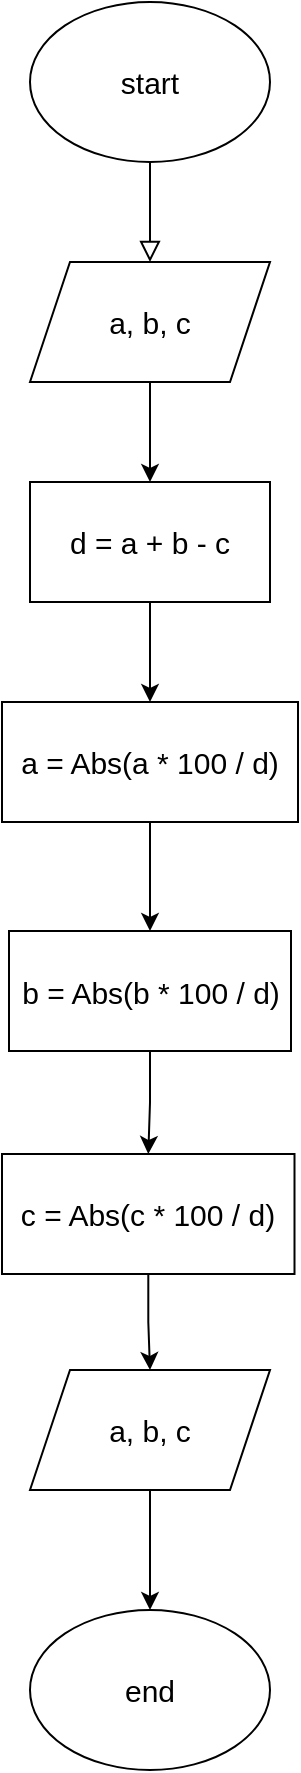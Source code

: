 <mxfile version="15.2.9" type="device"><diagram id="C5RBs43oDa-KdzZeNtuy" name="Page-1"><mxGraphModel dx="616" dy="663" grid="1" gridSize="12" guides="1" tooltips="1" connect="1" arrows="1" fold="1" page="1" pageScale="1" pageWidth="827" pageHeight="1169" math="0" shadow="0"><root><mxCell id="WIyWlLk6GJQsqaUBKTNV-0"/><mxCell id="WIyWlLk6GJQsqaUBKTNV-1" parent="WIyWlLk6GJQsqaUBKTNV-0"/><mxCell id="WIyWlLk6GJQsqaUBKTNV-2" value="" style="rounded=0;html=1;jettySize=auto;orthogonalLoop=1;fontSize=15;endArrow=block;endFill=0;endSize=8;strokeWidth=1;shadow=0;labelBackgroundColor=none;edgeStyle=orthogonalEdgeStyle;" parent="WIyWlLk6GJQsqaUBKTNV-1" source="cl69aAhma6m4aJ8VvfkR-2" target="cl69aAhma6m4aJ8VvfkR-3" edge="1"><mxGeometry relative="1" as="geometry"><mxPoint x="334" y="190" as="sourcePoint"/><mxPoint x="414" y="250" as="targetPoint"/><Array as="points"/></mxGeometry></mxCell><mxCell id="cl69aAhma6m4aJ8VvfkR-2" value="start" style="ellipse;whiteSpace=wrap;html=1;fontSize=15;" vertex="1" parent="WIyWlLk6GJQsqaUBKTNV-1"><mxGeometry x="354" y="120" width="120" height="80" as="geometry"/></mxCell><mxCell id="cl69aAhma6m4aJ8VvfkR-7" style="edgeStyle=orthogonalEdgeStyle;rounded=0;orthogonalLoop=1;jettySize=auto;html=1;fontSize=15;" edge="1" parent="WIyWlLk6GJQsqaUBKTNV-1" source="cl69aAhma6m4aJ8VvfkR-3" target="cl69aAhma6m4aJ8VvfkR-5"><mxGeometry relative="1" as="geometry"/></mxCell><mxCell id="cl69aAhma6m4aJ8VvfkR-3" value="a, b, c" style="shape=parallelogram;perimeter=parallelogramPerimeter;whiteSpace=wrap;html=1;fixedSize=1;fontSize=15;" vertex="1" parent="WIyWlLk6GJQsqaUBKTNV-1"><mxGeometry x="354" y="250" width="120" height="60" as="geometry"/></mxCell><mxCell id="cl69aAhma6m4aJ8VvfkR-8" style="edgeStyle=orthogonalEdgeStyle;rounded=0;orthogonalLoop=1;jettySize=auto;html=1;fontSize=15;" edge="1" parent="WIyWlLk6GJQsqaUBKTNV-1" source="cl69aAhma6m4aJ8VvfkR-5" target="cl69aAhma6m4aJ8VvfkR-6"><mxGeometry relative="1" as="geometry"/></mxCell><mxCell id="cl69aAhma6m4aJ8VvfkR-5" value="d = a + b - c" style="rounded=0;whiteSpace=wrap;html=1;fontSize=15;" vertex="1" parent="WIyWlLk6GJQsqaUBKTNV-1"><mxGeometry x="354" y="360" width="120" height="60" as="geometry"/></mxCell><mxCell id="cl69aAhma6m4aJ8VvfkR-14" style="edgeStyle=orthogonalEdgeStyle;rounded=0;orthogonalLoop=1;jettySize=auto;html=1;fontSize=15;" edge="1" parent="WIyWlLk6GJQsqaUBKTNV-1" source="cl69aAhma6m4aJ8VvfkR-6" target="cl69aAhma6m4aJ8VvfkR-13"><mxGeometry relative="1" as="geometry"/></mxCell><mxCell id="cl69aAhma6m4aJ8VvfkR-6" value="a = Abs(a * 100 / d)" style="rounded=0;whiteSpace=wrap;html=1;fontSize=15;" vertex="1" parent="WIyWlLk6GJQsqaUBKTNV-1"><mxGeometry x="340" y="470" width="148" height="60" as="geometry"/></mxCell><mxCell id="cl69aAhma6m4aJ8VvfkR-12" style="edgeStyle=orthogonalEdgeStyle;rounded=0;orthogonalLoop=1;jettySize=auto;html=1;fontSize=15;" edge="1" parent="WIyWlLk6GJQsqaUBKTNV-1" source="cl69aAhma6m4aJ8VvfkR-9" target="cl69aAhma6m4aJ8VvfkR-11"><mxGeometry relative="1" as="geometry"/></mxCell><mxCell id="cl69aAhma6m4aJ8VvfkR-9" value="a, b, c" style="shape=parallelogram;perimeter=parallelogramPerimeter;whiteSpace=wrap;html=1;fixedSize=1;fontSize=15;" vertex="1" parent="WIyWlLk6GJQsqaUBKTNV-1"><mxGeometry x="354" y="804" width="120" height="60" as="geometry"/></mxCell><mxCell id="cl69aAhma6m4aJ8VvfkR-11" value="end" style="ellipse;whiteSpace=wrap;html=1;fontSize=15;" vertex="1" parent="WIyWlLk6GJQsqaUBKTNV-1"><mxGeometry x="354" y="924" width="120" height="80" as="geometry"/></mxCell><mxCell id="cl69aAhma6m4aJ8VvfkR-17" style="edgeStyle=orthogonalEdgeStyle;rounded=0;orthogonalLoop=1;jettySize=auto;html=1;fontSize=15;" edge="1" parent="WIyWlLk6GJQsqaUBKTNV-1" source="cl69aAhma6m4aJ8VvfkR-13" target="cl69aAhma6m4aJ8VvfkR-16"><mxGeometry relative="1" as="geometry"/></mxCell><mxCell id="cl69aAhma6m4aJ8VvfkR-13" value="b = Abs(b * 100 / d)" style="rounded=0;whiteSpace=wrap;html=1;fontSize=15;" vertex="1" parent="WIyWlLk6GJQsqaUBKTNV-1"><mxGeometry x="343.5" y="584.5" width="141" height="60" as="geometry"/></mxCell><mxCell id="cl69aAhma6m4aJ8VvfkR-18" style="edgeStyle=orthogonalEdgeStyle;rounded=0;orthogonalLoop=1;jettySize=auto;html=1;fontSize=15;" edge="1" parent="WIyWlLk6GJQsqaUBKTNV-1" source="cl69aAhma6m4aJ8VvfkR-16" target="cl69aAhma6m4aJ8VvfkR-9"><mxGeometry relative="1" as="geometry"/></mxCell><mxCell id="cl69aAhma6m4aJ8VvfkR-16" value="c = Abs(c * 100 / d)" style="rounded=0;whiteSpace=wrap;html=1;fontSize=15;" vertex="1" parent="WIyWlLk6GJQsqaUBKTNV-1"><mxGeometry x="340" y="696" width="146.25" height="60" as="geometry"/></mxCell></root></mxGraphModel></diagram></mxfile>